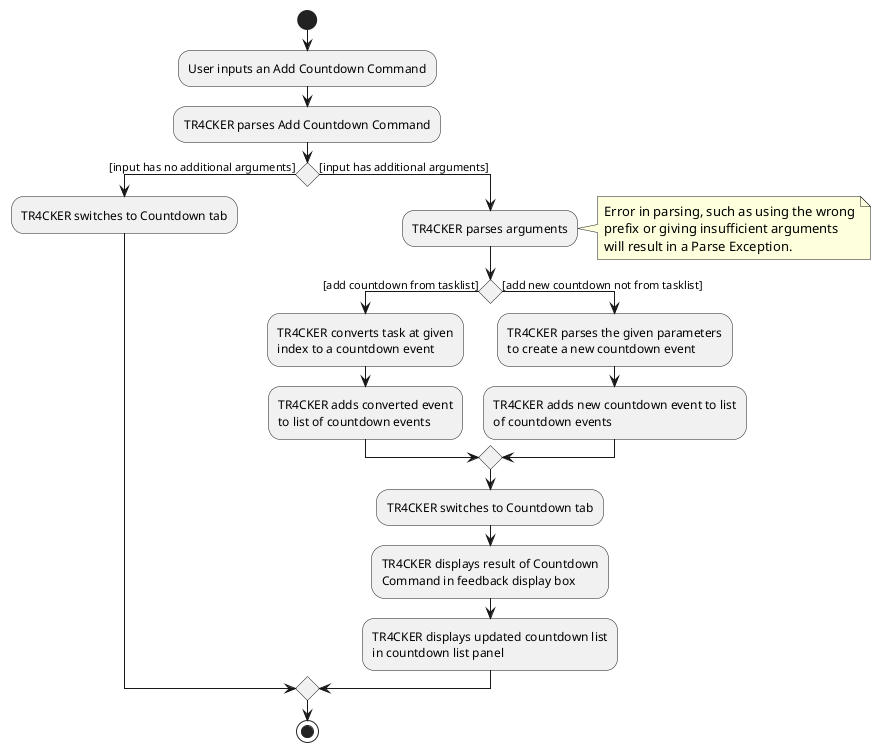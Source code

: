 @startuml
start
:User inputs an Add Countdown Command;
:TR4CKER parses Add Countdown Command;

if () then ([input has no additional arguments])
    :TR4CKER switches to Countdown tab;
else ([input has additional arguments])
    :TR4CKER parses arguments;
    note right
    Error in parsing, such as using the wrong
    prefix or giving insufficient arguments
    will result in a Parse Exception.
    end note

    if () then ([add countdown from tasklist])
        :TR4CKER converts task at given
        index to a countdown event;
        :TR4CKER adds converted event
        to list of countdown events;
    else ([add new countdown not from tasklist])
         :TR4CKER parses the given parameters
         to create a new countdown event;
         :TR4CKER adds new countdown event to list
         of countdown events;
     endif
:TR4CKER switches to Countdown tab;
:TR4CKER displays result of Countdown
Command in feedback display box;
:TR4CKER displays updated countdown list
in countdown list panel;
endif
stop
@enduml
